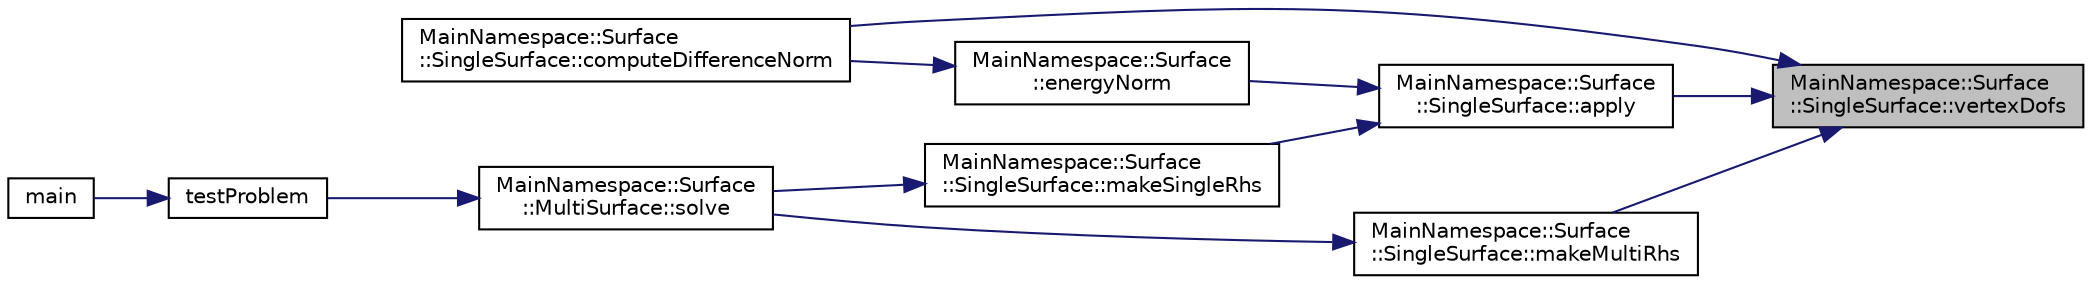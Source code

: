 digraph "MainNamespace::Surface::SingleSurface::vertexDofs"
{
 // INTERACTIVE_SVG=YES
 // LATEX_PDF_SIZE
  edge [fontname="Helvetica",fontsize="10",labelfontname="Helvetica",labelfontsize="10"];
  node [fontname="Helvetica",fontsize="10",shape=record];
  rankdir="RL";
  Node1 [label="MainNamespace::Surface\l::SingleSurface::vertexDofs",height=0.2,width=0.4,color="black", fillcolor="grey75", style="filled", fontcolor="black",tooltip="Getter."];
  Node1 -> Node2 [dir="back",color="midnightblue",fontsize="10",style="solid",fontname="Helvetica"];
  Node2 [label="MainNamespace::Surface\l::SingleSurface::apply",height=0.2,width=0.4,color="black", fillcolor="white", style="filled",URL="$class_main_namespace_1_1_surface_1_1_single_surface.html#a18885e3f98157c025137d7668fe65301",tooltip="Apply the (scaled) Calderón operator (previously constructed) to the source vector,..."];
  Node2 -> Node3 [dir="back",color="midnightblue",fontsize="10",style="solid",fontname="Helvetica"];
  Node3 [label="MainNamespace::Surface\l::energyNorm",height=0.2,width=0.4,color="black", fillcolor="white", style="filled",URL="$namespace_main_namespace_1_1_surface.html#a3d4fd69e80b2e323edeed0442aff254a",tooltip=" "];
  Node3 -> Node4 [dir="back",color="midnightblue",fontsize="10",style="solid",fontname="Helvetica"];
  Node4 [label="MainNamespace::Surface\l::SingleSurface::computeDifferenceNorm",height=0.2,width=0.4,color="black", fillcolor="white", style="filled",URL="$class_main_namespace_1_1_surface_1_1_single_surface.html#acd075e5e7ea6304b2e99e6e8aeed29db",tooltip="Compute the energy error norm."];
  Node2 -> Node5 [dir="back",color="midnightblue",fontsize="10",style="solid",fontname="Helvetica"];
  Node5 [label="MainNamespace::Surface\l::SingleSurface::makeSingleRhs",height=0.2,width=0.4,color="black", fillcolor="white", style="filled",URL="$class_main_namespace_1_1_surface_1_1_single_surface.html#aae06e89e8298b8e0708f7e6096328f84",tooltip="Project the offset on the current mesh, then use it to compute the right-hand side."];
  Node5 -> Node6 [dir="back",color="midnightblue",fontsize="10",style="solid",fontname="Helvetica"];
  Node6 [label="MainNamespace::Surface\l::MultiSurface::solve",height=0.2,width=0.4,color="black", fillcolor="white", style="filled",URL="$class_main_namespace_1_1_surface_1_1_multi_surface.html#a8839f7e49575079e39fbb95a692772a5",tooltip="Compute the right-hand side, the operators, then solve the linear system."];
  Node6 -> Node7 [dir="back",color="midnightblue",fontsize="10",style="solid",fontname="Helvetica"];
  Node7 [label="testProblem",height=0.2,width=0.4,color="black", fillcolor="white", style="filled",URL="$main_8cpp.html#a5d68713f22d1b3e2495b15d107ea7d21",tooltip=" "];
  Node7 -> Node8 [dir="back",color="midnightblue",fontsize="10",style="solid",fontname="Helvetica"];
  Node8 [label="main",height=0.2,width=0.4,color="black", fillcolor="white", style="filled",URL="$main_8cpp.html#a3c04138a5bfe5d72780bb7e82a18e627",tooltip=" "];
  Node1 -> Node4 [dir="back",color="midnightblue",fontsize="10",style="solid",fontname="Helvetica"];
  Node1 -> Node9 [dir="back",color="midnightblue",fontsize="10",style="solid",fontname="Helvetica"];
  Node9 [label="MainNamespace::Surface\l::SingleSurface::makeMultiRhs",height=0.2,width=0.4,color="black", fillcolor="white", style="filled",URL="$class_main_namespace_1_1_surface_1_1_single_surface.html#a3321422c36eccd213cfc48823a9f54d7",tooltip="Project the offset on the current mesh, then use it to compute the right-hand side."];
  Node9 -> Node6 [dir="back",color="midnightblue",fontsize="10",style="solid",fontname="Helvetica"];
}
